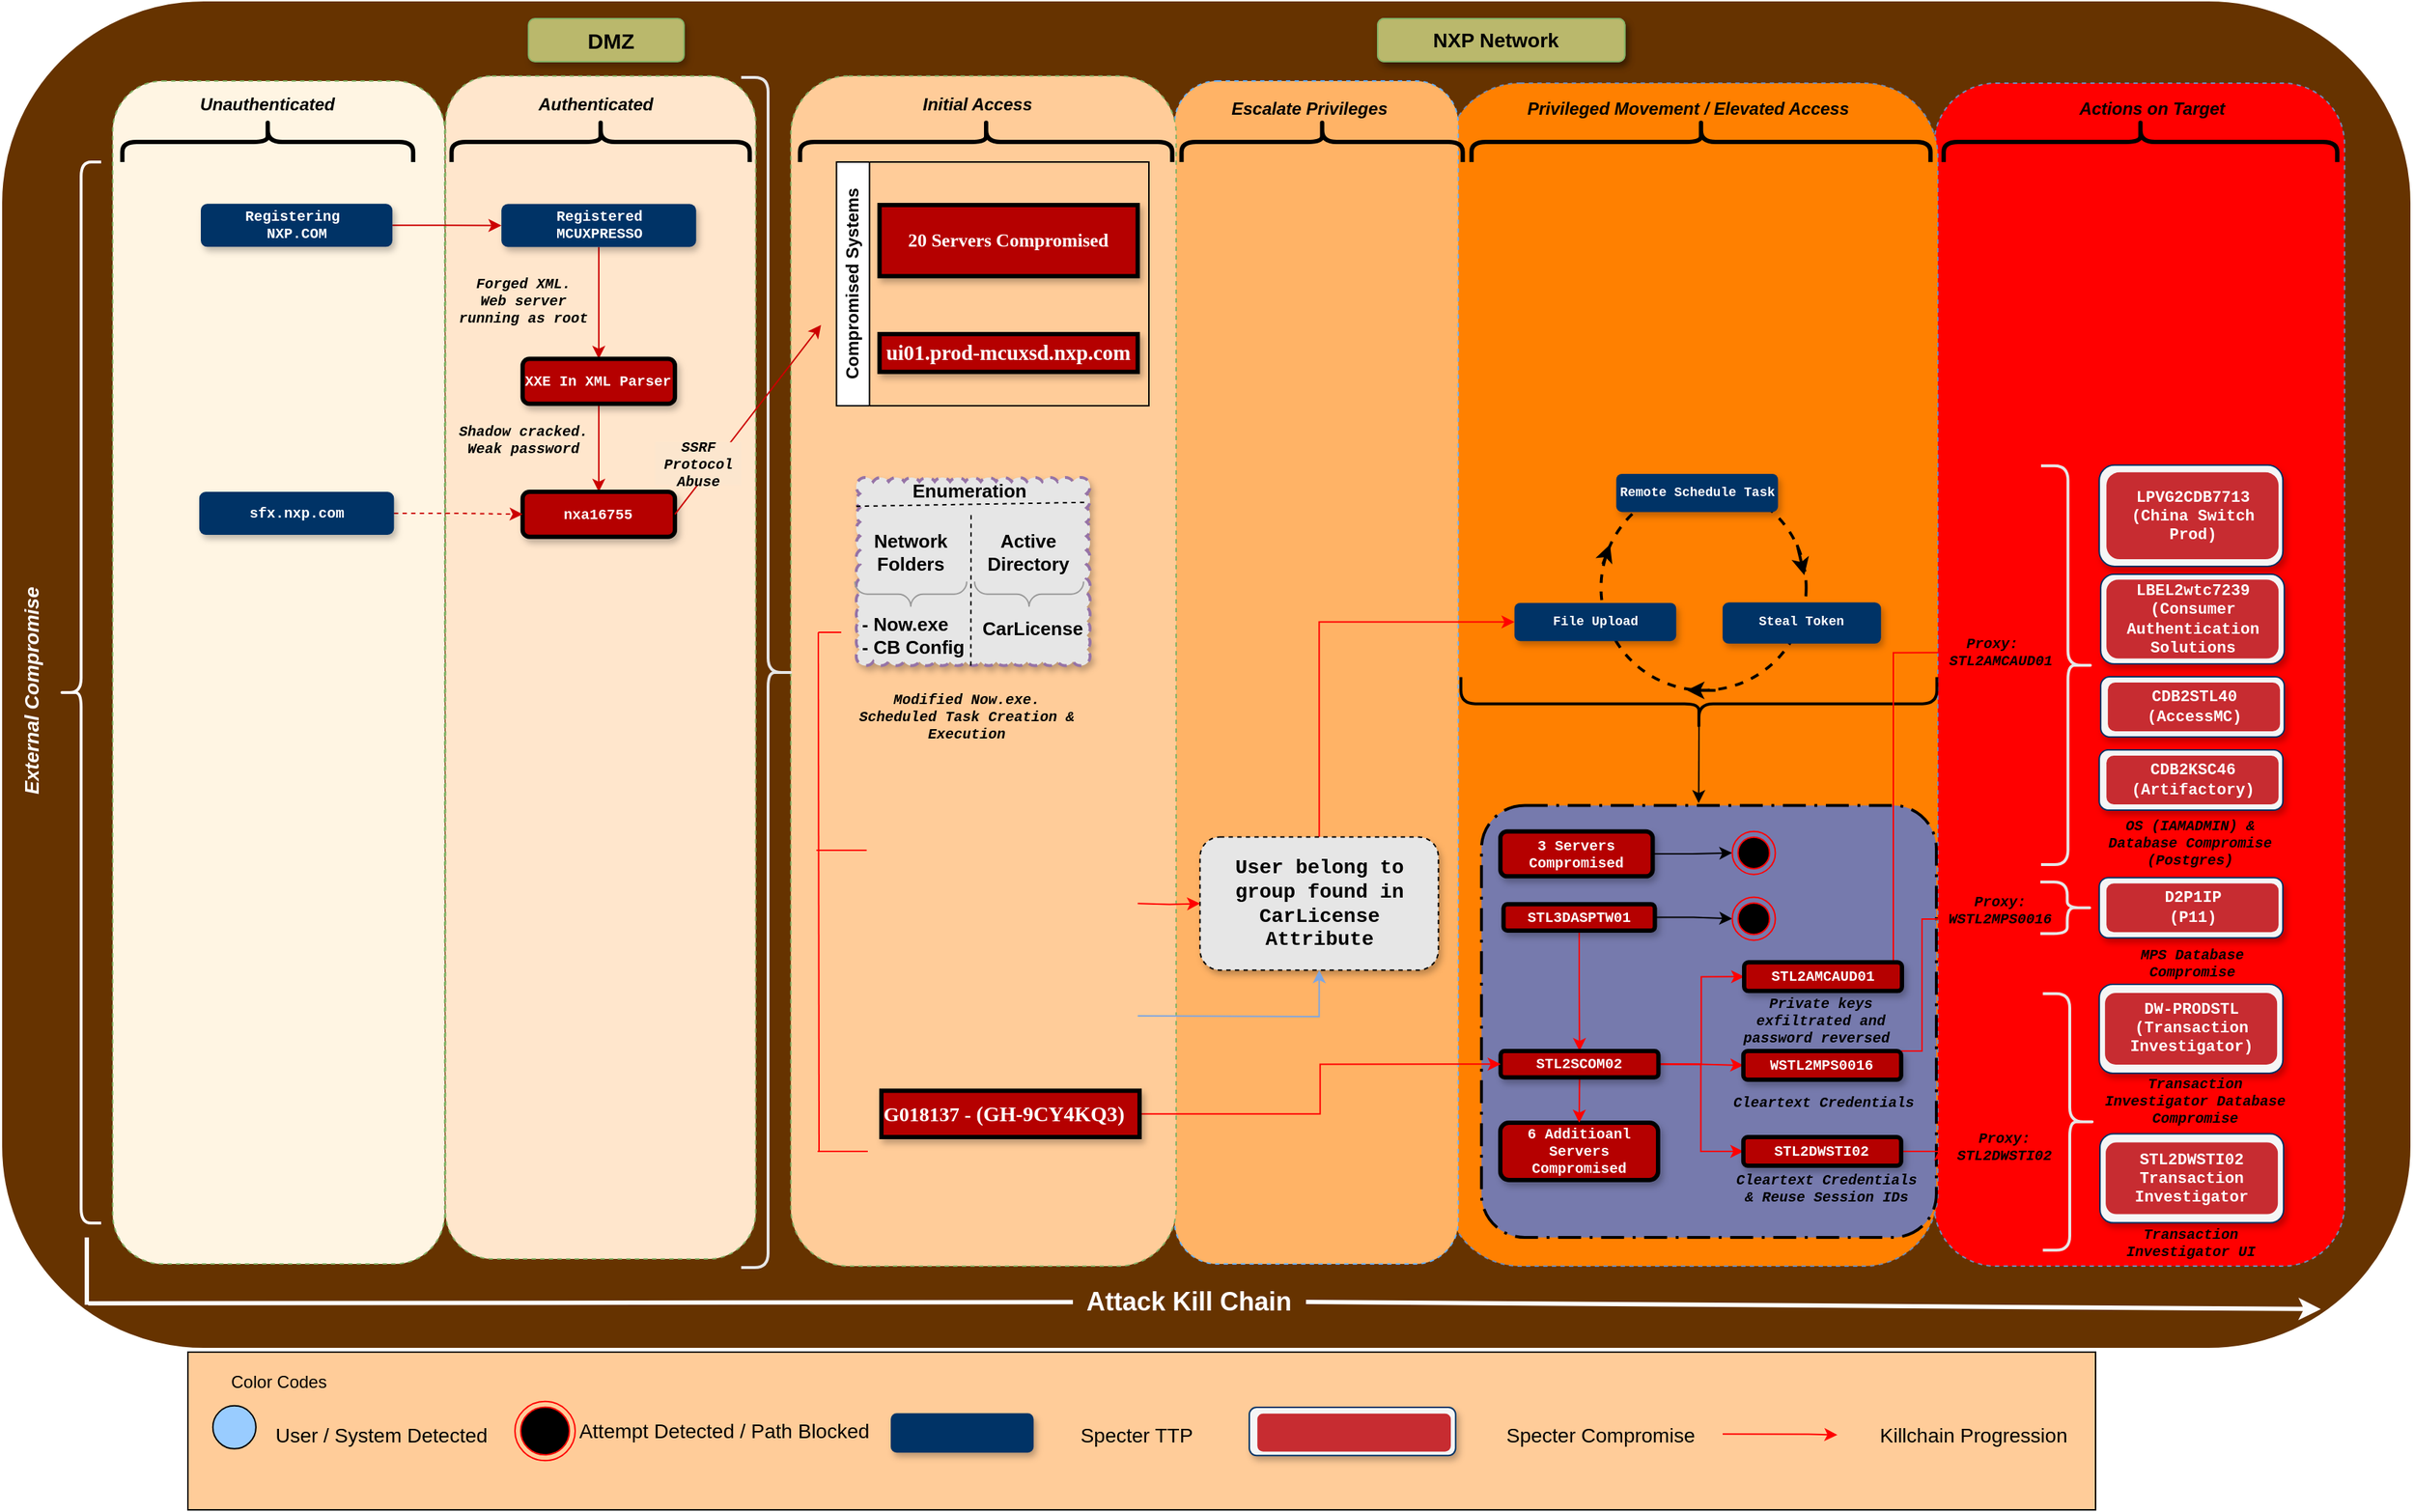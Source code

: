 <mxfile version="24.7.10">
  <diagram name="Page-1" id="VZsBFgoTwhxXK-MUg72K">
    <mxGraphModel dx="3578" dy="-6654" grid="1" gridSize="10" guides="1" tooltips="1" connect="1" arrows="1" fold="1" page="1" pageScale="1" pageWidth="850" pageHeight="1100" math="0" shadow="0">
      <root>
        <mxCell id="0" />
        <mxCell id="1" parent="0" />
        <mxCell id="uX-lzGmGO70ofNnJfn6G-1" style="edgeStyle=none;rounded=0;html=1;exitX=0.5;exitY=1;dashed=1;endArrow=none;endFill=0;jettySize=auto;orthogonalLoop=1;strokeWidth=2;fontSize=10;" edge="1" parent="1">
          <mxGeometry relative="1" as="geometry">
            <mxPoint x="-333.7" y="8363.16" as="sourcePoint" />
            <mxPoint x="-333.7" y="8363.16" as="targetPoint" />
          </mxGeometry>
        </mxCell>
        <mxCell id="uX-lzGmGO70ofNnJfn6G-2" value="" style="rounded=1;whiteSpace=wrap;html=1;strokeColor=#FFFFFA;fillColor=#663300;fontColor=#000033;" vertex="1" parent="1">
          <mxGeometry x="-1638.99" y="8327.5" width="1680" height="940" as="geometry" />
        </mxCell>
        <mxCell id="uX-lzGmGO70ofNnJfn6G-3" value="" style="rounded=1;whiteSpace=wrap;html=1;dashed=1;glass=0;fillColor=#FF0000;strokeColor=#6c8ebf;fillStyle=solid;movable=0;resizable=0;rotatable=0;deletable=0;editable=0;locked=1;connectable=0;" vertex="1" parent="1">
          <mxGeometry x="-291.58" y="8385" width="286.2" height="825" as="geometry" />
        </mxCell>
        <mxCell id="uX-lzGmGO70ofNnJfn6G-4" value="" style="rounded=1;whiteSpace=wrap;html=1;dashed=1;glass=0;fillColor=#FF8000;strokeColor=#6c8ebf;fillStyle=solid;movable=1;resizable=1;rotatable=1;deletable=1;editable=1;locked=0;connectable=1;" vertex="1" parent="1">
          <mxGeometry x="-631.58" y="8385" width="342.6" height="825" as="geometry" />
        </mxCell>
        <mxCell id="uX-lzGmGO70ofNnJfn6G-5" value="" style="rounded=1;whiteSpace=wrap;html=1;dashed=1;glass=0;fillColor=#FFB366;strokeColor=#66B2FF;fillStyle=solid;" vertex="1" parent="1">
          <mxGeometry x="-821.09" y="8383.51" width="197.75" height="825" as="geometry" />
        </mxCell>
        <mxCell id="uX-lzGmGO70ofNnJfn6G-6" value="" style="rounded=1;whiteSpace=wrap;html=1;dashed=1;glass=0;fillColor=#FFCC99;strokeColor=#82b366;fillStyle=solid;movable=0;resizable=0;rotatable=0;deletable=0;editable=0;locked=1;connectable=0;" vertex="1" parent="1">
          <mxGeometry x="-1088.64" y="8380" width="268.64" height="830" as="geometry" />
        </mxCell>
        <mxCell id="uX-lzGmGO70ofNnJfn6G-7" value="" style="shape=curlyBracket;whiteSpace=wrap;html=1;rounded=1;shadow=0;glass=0;comic=0;labelBackgroundColor=none;strokeColor=#000000;strokeWidth=3;fillColor=none;gradientColor=none;fontFamily=Helvetica;fontSize=10;fontColor=#000000;align=left;rotation=90;size=0.535;" vertex="1" parent="1">
          <mxGeometry x="-733.22" y="8326.97" width="30" height="196.05" as="geometry" />
        </mxCell>
        <mxCell id="uX-lzGmGO70ofNnJfn6G-8" value="&lt;font&gt;&lt;span style=&quot;font-size: 12px ; line-height: 14.4px&quot;&gt;&lt;b&gt;&lt;i&gt;Initial Access&lt;/i&gt;&lt;/b&gt;&lt;/span&gt;&lt;/font&gt;" style="text;html=1;strokeColor=none;fillColor=none;align=center;verticalAlign=middle;whiteSpace=wrap;shadow=1;glass=0;comic=0;labelBackgroundColor=none;fontFamily=Helvetica;fontSize=10;fontColor=#000000;" vertex="1" parent="1">
          <mxGeometry x="-1014.66" y="8391.51" width="113" height="16" as="geometry" />
        </mxCell>
        <mxCell id="uX-lzGmGO70ofNnJfn6G-9" value="&lt;span style=&quot;font-size: 12px ; line-height: 14.4px&quot;&gt;&lt;b&gt;&lt;i&gt;Escalate Privileges&lt;/i&gt;&lt;/b&gt;&lt;/span&gt;" style="text;html=1;strokeColor=none;fillColor=none;align=center;verticalAlign=middle;whiteSpace=wrap;shadow=1;glass=0;comic=0;labelBackgroundColor=none;fontFamily=Helvetica;fontSize=10;fontColor=#000000;" vertex="1" parent="1">
          <mxGeometry x="-796.52" y="8395.12" width="140" height="16" as="geometry" />
        </mxCell>
        <mxCell id="uX-lzGmGO70ofNnJfn6G-10" value="" style="shape=curlyBracket;whiteSpace=wrap;html=1;rounded=1;shadow=0;glass=0;comic=0;labelBackgroundColor=none;strokeColor=#000000;strokeWidth=3;fillColor=none;gradientColor=none;fontFamily=Helvetica;fontSize=10;fontColor=#000000;align=left;rotation=90;size=0.535;" vertex="1" parent="1">
          <mxGeometry x="-162.71" y="8287.81" width="30" height="274.38" as="geometry" />
        </mxCell>
        <mxCell id="uX-lzGmGO70ofNnJfn6G-11" value="&lt;font style=&quot;font-size: 12px&quot;&gt;&lt;i&gt;&lt;b&gt;Actions on Target&lt;/b&gt;&lt;/i&gt;&lt;/font&gt;" style="text;html=1;strokeColor=none;fillColor=none;align=center;verticalAlign=middle;whiteSpace=wrap;shadow=1;glass=0;comic=0;labelBackgroundColor=none;fontFamily=Helvetica;fontSize=10;fontColor=#000000;" vertex="1" parent="1">
          <mxGeometry x="-224.82" y="8395.12" width="171" height="16" as="geometry" />
        </mxCell>
        <mxCell id="uX-lzGmGO70ofNnJfn6G-12" value="&lt;span style=&quot;font-size: 12px ; line-height: 14.4px&quot;&gt;&lt;b&gt;&lt;i&gt;Privileged Movement / Elevated Access&lt;/i&gt;&lt;/b&gt;&lt;/span&gt;" style="text;html=1;strokeColor=none;fillColor=none;align=center;verticalAlign=middle;whiteSpace=wrap;shadow=1;glass=0;comic=0;labelBackgroundColor=none;fontFamily=Helvetica;fontSize=10;fontColor=#000000;" vertex="1" parent="1">
          <mxGeometry x="-658.29" y="8395.12" width="390" height="16" as="geometry" />
        </mxCell>
        <mxCell id="uX-lzGmGO70ofNnJfn6G-13" value="" style="shape=curlyBracket;whiteSpace=wrap;html=1;rounded=1;shadow=0;glass=0;comic=0;labelBackgroundColor=none;strokeWidth=3;fontFamily=Helvetica;fontSize=10;align=left;rotation=90;size=0.535;fillStyle=solid;fillColor=#FFFFFF;" vertex="1" parent="1">
          <mxGeometry x="-469.09" y="8265" width="30" height="320" as="geometry" />
        </mxCell>
        <mxCell id="uX-lzGmGO70ofNnJfn6G-14" value="" style="shape=curlyBracket;whiteSpace=wrap;html=1;rounded=1;shadow=0;glass=0;comic=0;labelBackgroundColor=none;strokeColor=#000000;strokeWidth=3;fillColor=#000000;gradientColor=default;fontFamily=Helvetica;fontSize=10;fontColor=#000000;align=left;rotation=90;size=0.535;" vertex="1" parent="1">
          <mxGeometry x="-967.48" y="8295.27" width="30" height="259.48" as="geometry" />
        </mxCell>
        <mxCell id="uX-lzGmGO70ofNnJfn6G-17" value="" style="rounded=1;whiteSpace=wrap;html=1;dashed=1;glass=0;fillColor=#FFF5E3;strokeColor=#82b366;fillStyle=solid;movable=0;resizable=0;rotatable=0;deletable=0;editable=0;locked=1;connectable=0;" vertex="1" parent="1">
          <mxGeometry x="-1561.43" y="8383.51" width="231.43" height="825" as="geometry" />
        </mxCell>
        <mxCell id="uX-lzGmGO70ofNnJfn6G-18" value="&lt;font&gt;&lt;span style=&quot;font-size: 12px ; line-height: 14.4px&quot;&gt;&lt;b&gt;&lt;i&gt;Unauthenticated&lt;/i&gt;&lt;/b&gt;&lt;/span&gt;&lt;/font&gt;" style="text;html=1;strokeColor=none;fillColor=none;align=center;verticalAlign=middle;whiteSpace=wrap;shadow=1;glass=0;comic=0;labelBackgroundColor=none;fontFamily=Helvetica;fontSize=10;fontColor=#000000;" vertex="1" parent="1">
          <mxGeometry x="-1509.83" y="8391.51" width="113" height="16" as="geometry" />
        </mxCell>
        <mxCell id="uX-lzGmGO70ofNnJfn6G-19" value="" style="shape=curlyBracket;whiteSpace=wrap;html=1;rounded=1;shadow=0;glass=0;comic=0;labelBackgroundColor=none;strokeColor=#000000;strokeWidth=3;fillColor=#000000;gradientColor=default;fontFamily=Helvetica;fontSize=10;fontColor=#000000;align=left;rotation=90;size=0.535;" vertex="1" parent="1">
          <mxGeometry x="-1468.33" y="8323.63" width="30" height="202.75" as="geometry" />
        </mxCell>
        <mxCell id="uX-lzGmGO70ofNnJfn6G-20" value="&lt;span style=&quot;color: rgba(0, 0, 0, 0); font-family: monospace; font-size: 0px; text-align: start; text-wrap: nowrap;&quot;&gt;%3CmxGraphModel%3E%3Croot%3E%3CmxCell%20id%3D%220%22%2F%3E%3CmxCell%20id%3D%221%22%20parent%3D%220%22%2F%3E%3CmxCell%20id%3D%222%22%20value%3D%22%26lt%3Bfont%20color%3D%26quot%3B%23fcfcfc%26quot%3B%26gt%3B3%20Servers%20Compromised%26lt%3B%2Ffont%26gt%3B%22%20style%3D%22rounded%3D1%3BwhiteSpace%3Dwrap%3Bhtml%3D1%3Bglass%3D0%3Bshadow%3D1%3BstrokeWidth%3D3%3BperimeterSpacing%3D0%3BfontFamily%3DCourier%20New%3BfontSize%3D10%3BfontStyle%3D1%3BfillColor%3D%23B50000%3Bmovable%3D1%3Bresizable%3D1%3Brotatable%3D1%3Bdeletable%3D1%3Beditable%3D1%3Blocked%3D0%3Bconnectable%3D1%3B%22%20vertex%3D%221%22%20parent%3D%221%22%3E%3CmxGeometry%20x%3D%22-593.95%22%20y%3D%228906.84%22%20width%3D%22106.19%22%20height%3D%2231.32%22%20as%3D%22geometry%22%2F%3E%3C%2FmxCell%3E%3C%2Froot%3E%3C%2FmxGraphModel%3E&lt;/span&gt;" style="rounded=1;whiteSpace=wrap;html=1;dashed=1;glass=0;fillColor=#FFE6CC;strokeColor=#82b366;fillStyle=solid;movable=0;resizable=0;rotatable=0;deletable=0;editable=0;locked=1;connectable=0;" vertex="1" parent="1">
          <mxGeometry x="-1329.35" y="8380" width="216.2" height="825" as="geometry" />
        </mxCell>
        <mxCell id="uX-lzGmGO70ofNnJfn6G-21" value="" style="shape=curlyBracket;whiteSpace=wrap;html=1;rounded=1;shadow=0;glass=0;comic=0;labelBackgroundColor=none;strokeColor=#000000;strokeWidth=3;fillColor=#000000;gradientColor=default;fontFamily=Helvetica;fontSize=10;fontColor=#000000;align=left;rotation=90;size=0.535;" vertex="1" parent="1">
          <mxGeometry x="-1236.25" y="8321.07" width="30" height="207.88" as="geometry" />
        </mxCell>
        <mxCell id="uX-lzGmGO70ofNnJfn6G-22" value="&lt;font&gt;&lt;span style=&quot;font-size: 12px ; line-height: 14.4px&quot;&gt;&lt;b&gt;&lt;i&gt;Authenticated&lt;/i&gt;&lt;/b&gt;&lt;/span&gt;&lt;/font&gt;" style="text;html=1;strokeColor=none;fillColor=none;align=center;verticalAlign=middle;whiteSpace=wrap;shadow=1;glass=0;comic=0;labelBackgroundColor=none;fontFamily=Helvetica;fontSize=10;fontColor=#000000;" vertex="1" parent="1">
          <mxGeometry x="-1281.26" y="8391.51" width="113" height="16" as="geometry" />
        </mxCell>
        <mxCell id="uX-lzGmGO70ofNnJfn6G-23" value="" style="group;fillColor=#BAB86C;strokeColor=#BAB86C;rounded=1;shadow=1;glass=0;" vertex="1" connectable="0" parent="1">
          <mxGeometry x="-679.48" y="8340" width="172.27" height="30" as="geometry" />
        </mxCell>
        <mxCell id="uX-lzGmGO70ofNnJfn6G-24" value="" style="rounded=1;whiteSpace=wrap;html=1;fillColor=#BAB86C;strokeColor=#82b366;shadow=1;" vertex="1" parent="uX-lzGmGO70ofNnJfn6G-23">
          <mxGeometry width="172.27" height="30" as="geometry" />
        </mxCell>
        <mxCell id="uX-lzGmGO70ofNnJfn6G-25" value="&lt;font style=&quot;font-size: 14px;&quot;&gt;NXP Network&lt;/font&gt;" style="text;html=1;strokeColor=none;fillColor=none;align=center;verticalAlign=middle;whiteSpace=wrap;rounded=0;fontStyle=1;shadow=0;glass=0;" vertex="1" parent="uX-lzGmGO70ofNnJfn6G-23">
          <mxGeometry x="8.25" width="147.85" height="30" as="geometry" />
        </mxCell>
        <mxCell id="uX-lzGmGO70ofNnJfn6G-26" value="" style="group;shadow=1;" vertex="1" connectable="0" parent="1">
          <mxGeometry x="-1310.25" y="8340" width="108.49" height="30" as="geometry" />
        </mxCell>
        <mxCell id="uX-lzGmGO70ofNnJfn6G-27" value="" style="group" vertex="1" connectable="0" parent="uX-lzGmGO70ofNnJfn6G-26">
          <mxGeometry x="38.68" width="108.49" height="30" as="geometry" />
        </mxCell>
        <mxCell id="uX-lzGmGO70ofNnJfn6G-28" value="" style="rounded=1;whiteSpace=wrap;html=1;fillColor=#BAB86C;strokeColor=#82b366;shadow=1;" vertex="1" parent="uX-lzGmGO70ofNnJfn6G-27">
          <mxGeometry width="108.49" height="30" as="geometry" />
        </mxCell>
        <mxCell id="uX-lzGmGO70ofNnJfn6G-29" value="&lt;font style=&quot;font-size: 15px;&quot;&gt;DMZ&lt;/font&gt;" style="text;html=1;strokeColor=none;fillColor=none;align=center;verticalAlign=middle;whiteSpace=wrap;rounded=0;fontStyle=1;fontSize=15;" vertex="1" parent="uX-lzGmGO70ofNnJfn6G-27">
          <mxGeometry x="27.63" width="60" height="30" as="geometry" />
        </mxCell>
        <mxCell id="uX-lzGmGO70ofNnJfn6G-32" value="" style="shape=curlyBracket;whiteSpace=wrap;html=1;rounded=1;shadow=0;glass=0;comic=0;labelBackgroundColor=none;strokeColor=#FCFCFC;strokeWidth=2;fillColor=#f5f5f5;gradientColor=#000000;fontFamily=Helvetica;fontSize=10;fontColor=#FCFCFC;align=left;rotation=0;size=0.535;" vertex="1" parent="1">
          <mxGeometry x="-1599.48" y="8440" width="30" height="740" as="geometry" />
        </mxCell>
        <mxCell id="uX-lzGmGO70ofNnJfn6G-33" value="&lt;span style=&quot;font-size: 14px; line-height: 14.4px;&quot;&gt;&lt;span style=&quot;font-size: 14px;&quot;&gt;&lt;i style=&quot;font-size: 14px;&quot;&gt;External Compromise&lt;br style=&quot;font-size: 14px;&quot;&gt;&lt;/i&gt;&lt;/span&gt;&lt;/span&gt;" style="text;html=1;strokeColor=none;fillColor=none;align=center;verticalAlign=middle;whiteSpace=wrap;shadow=1;glass=0;comic=0;labelBackgroundColor=none;fontFamily=Helvetica;fontSize=14;fontColor=#FCFCFC;rotation=-90;fontStyle=1" vertex="1" parent="1">
          <mxGeometry x="-1700" y="8800.37" width="164.48" height="16" as="geometry" />
        </mxCell>
        <mxCell id="uX-lzGmGO70ofNnJfn6G-34" value="" style="endArrow=none;html=1;rounded=0;strokeColor=#FCFCFC;strokeWidth=3;" edge="1" parent="1" target="uX-lzGmGO70ofNnJfn6G-36">
          <mxGeometry width="50" height="50" relative="1" as="geometry">
            <mxPoint x="-1578.48" y="9236" as="sourcePoint" />
            <mxPoint x="-881.97" y="9240" as="targetPoint" />
          </mxGeometry>
        </mxCell>
        <mxCell id="uX-lzGmGO70ofNnJfn6G-35" value="" style="endArrow=classic;html=1;rounded=0;strokeColor=#FCFCFC;strokeWidth=3;exitX=1;exitY=0.5;exitDx=0;exitDy=0;endFill=1;" edge="1" parent="1" source="uX-lzGmGO70ofNnJfn6G-36">
          <mxGeometry width="50" height="50" relative="1" as="geometry">
            <mxPoint x="-766.97" y="9240" as="sourcePoint" />
            <mxPoint x="-21.97" y="9240" as="targetPoint" />
          </mxGeometry>
        </mxCell>
        <mxCell id="uX-lzGmGO70ofNnJfn6G-36" value="Attack Kill Chain" style="text;html=1;strokeColor=none;fillColor=none;align=center;verticalAlign=middle;whiteSpace=wrap;rounded=0;fontColor=#FFFFFF;fontSize=18;strokeWidth=2;fontStyle=1" vertex="1" parent="1">
          <mxGeometry x="-891.97" y="9220" width="162.49" height="30" as="geometry" />
        </mxCell>
        <mxCell id="uX-lzGmGO70ofNnJfn6G-37" value="" style="endArrow=none;html=1;rounded=0;strokeColor=#FCFCFC;strokeWidth=3;" edge="1" parent="1">
          <mxGeometry width="50" height="50" relative="1" as="geometry">
            <mxPoint x="-1579.48" y="9190" as="sourcePoint" />
            <mxPoint x="-1579.48" y="9237" as="targetPoint" />
          </mxGeometry>
        </mxCell>
        <mxCell id="uX-lzGmGO70ofNnJfn6G-39" value="" style="shape=curlyBracket;whiteSpace=wrap;html=1;rounded=1;flipH=1;labelPosition=right;verticalLabelPosition=middle;align=left;verticalAlign=middle;strokeWidth=2;gradientColor=none;fillColor=#FF0000;strokeColor=#E6E6E6;" vertex="1" parent="1">
          <mxGeometry x="-1123.25" y="8381.01" width="37.51" height="830" as="geometry" />
        </mxCell>
        <mxCell id="uX-lzGmGO70ofNnJfn6G-56" value="" style="group" vertex="1" connectable="0" parent="1">
          <mxGeometry x="-1044.01" y="8660" width="164.02" height="139.99" as="geometry" />
        </mxCell>
        <mxCell id="uX-lzGmGO70ofNnJfn6G-57" value="" style="whiteSpace=wrap;html=1;shape=mxgraph.basic.cloud_rect;shadow=1;dashed=1;strokeWidth=2;fontSize=11;align=left;labelBackgroundColor=#ffffff;fillStyle=auto;fillColor=#E6E6E6;strokeColor=#9673a6;" vertex="1" parent="uX-lzGmGO70ofNnJfn6G-56">
          <mxGeometry x="0.94" y="0.009" width="163.08" height="131.236" as="geometry" />
        </mxCell>
        <mxCell id="uX-lzGmGO70ofNnJfn6G-58" value="Enumeration" style="text;html=1;strokeColor=none;fillColor=none;align=center;verticalAlign=middle;whiteSpace=wrap;rounded=0;shadow=1;dashed=1;fontSize=13;fontColor=#000000;fontStyle=1" vertex="1" parent="uX-lzGmGO70ofNnJfn6G-56">
          <mxGeometry x="60.5" width="40" height="17.499" as="geometry" />
        </mxCell>
        <mxCell id="uX-lzGmGO70ofNnJfn6G-59" value="" style="endArrow=none;dashed=1;html=1;fontSize=11;fontColor=#949494;entryX=0.992;entryY=0.132;entryDx=0;entryDy=0;entryPerimeter=0;exitX=0.016;exitY=0.156;exitDx=0;exitDy=0;exitPerimeter=0;" edge="1" parent="uX-lzGmGO70ofNnJfn6G-56" target="uX-lzGmGO70ofNnJfn6G-57">
          <mxGeometry width="50" height="50" relative="1" as="geometry">
            <mxPoint x="0.94" y="20.083" as="sourcePoint" />
            <mxPoint x="139.68" y="19.471" as="targetPoint" />
          </mxGeometry>
        </mxCell>
        <mxCell id="uX-lzGmGO70ofNnJfn6G-60" value="Network Folders" style="text;html=1;strokeColor=none;fillColor=none;align=center;verticalAlign=middle;whiteSpace=wrap;rounded=0;glass=0;shadow=0;labelBackgroundColor=none;labelBorderColor=none;fontSize=13;fontStyle=1" vertex="1" parent="uX-lzGmGO70ofNnJfn6G-56">
          <mxGeometry x="8.99" y="39.369" width="60" height="26.249" as="geometry" />
        </mxCell>
        <mxCell id="uX-lzGmGO70ofNnJfn6G-61" value="Active Directory" style="text;html=1;strokeColor=none;fillColor=none;align=center;verticalAlign=middle;whiteSpace=wrap;rounded=0;fontSize=13;fontStyle=1" vertex="1" parent="uX-lzGmGO70ofNnJfn6G-56">
          <mxGeometry x="91.48" y="39.369" width="60" height="26.249" as="geometry" />
        </mxCell>
        <mxCell id="uX-lzGmGO70ofNnJfn6G-62" value="" style="endArrow=none;dashed=1;html=1;fontSize=11;fontColor=#949494;entryX=0.49;entryY=1;entryDx=0;entryDy=0;entryPerimeter=0;" edge="1" parent="uX-lzGmGO70ofNnJfn6G-56" target="uX-lzGmGO70ofNnJfn6G-57">
          <mxGeometry width="50" height="50" relative="1" as="geometry">
            <mxPoint x="81.02" y="26.245" as="sourcePoint" />
            <mxPoint x="77.02" y="131.24" as="targetPoint" />
          </mxGeometry>
        </mxCell>
        <mxCell id="uX-lzGmGO70ofNnJfn6G-63" value="" style="verticalLabelPosition=bottom;shadow=0;dashed=0;align=center;html=1;verticalAlign=top;strokeWidth=1;shape=mxgraph.mockup.markup.curlyBrace;whiteSpace=wrap;strokeColor=#999999;rotation=-180;" vertex="1" parent="uX-lzGmGO70ofNnJfn6G-56">
          <mxGeometry y="72.618" width="77.97" height="17.499" as="geometry" />
        </mxCell>
        <mxCell id="uX-lzGmGO70ofNnJfn6G-64" value="" style="verticalLabelPosition=bottom;shadow=0;dashed=0;align=center;html=1;verticalAlign=top;strokeWidth=1;shape=mxgraph.mockup.markup.curlyBrace;whiteSpace=wrap;strokeColor=#999999;rotation=-180;" vertex="1" parent="uX-lzGmGO70ofNnJfn6G-56">
          <mxGeometry x="83.49" y="72.618" width="75.98" height="17.499" as="geometry" />
        </mxCell>
        <mxCell id="uX-lzGmGO70ofNnJfn6G-65" value="- Now.exe&lt;br&gt;- CB Config" style="text;html=1;strokeColor=none;fillColor=none;align=left;verticalAlign=middle;whiteSpace=wrap;rounded=0;glass=0;shadow=0;labelBackgroundColor=none;labelBorderColor=none;fontSize=13;fontStyle=1" vertex="1" parent="uX-lzGmGO70ofNnJfn6G-56">
          <mxGeometry x="3.33" y="97.117" width="78.36" height="26.249" as="geometry" />
        </mxCell>
        <mxCell id="uX-lzGmGO70ofNnJfn6G-66" value="CarLicense" style="text;html=1;strokeColor=none;fillColor=none;align=center;verticalAlign=middle;whiteSpace=wrap;rounded=0;glass=0;shadow=0;labelBackgroundColor=none;labelBorderColor=none;fontSize=13;fontStyle=1" vertex="1" parent="uX-lzGmGO70ofNnJfn6G-56">
          <mxGeometry x="93.36" y="87.492" width="62.15" height="35.874" as="geometry" />
        </mxCell>
        <mxCell id="uX-lzGmGO70ofNnJfn6G-67" style="edgeStyle=orthogonalEdgeStyle;rounded=0;orthogonalLoop=1;jettySize=auto;html=1;exitX=0.5;exitY=0;exitDx=0;exitDy=0;entryX=0;entryY=0.5;entryDx=0;entryDy=0;strokeColor=#FF0000;" edge="1" parent="1" source="uX-lzGmGO70ofNnJfn6G-68" target="uX-lzGmGO70ofNnJfn6G-75">
          <mxGeometry relative="1" as="geometry" />
        </mxCell>
        <mxCell id="uX-lzGmGO70ofNnJfn6G-68" value="&lt;font style=&quot;font-size: 14px;&quot;&gt;User belong to group found in CarLicense Attribute&lt;br&gt;&lt;/font&gt;" style="rounded=1;whiteSpace=wrap;html=1;fillColor=#E6E6E6;strokeColor=#000000;glass=0;shadow=1;strokeWidth=1;perimeterSpacing=0;gradientColor=none;fontFamily=Courier New;fontSize=10;fontStyle=1;fontColor=#000000;dashed=1;" vertex="1" parent="1">
          <mxGeometry x="-803.35" y="8910.72" width="166.19" height="92.89" as="geometry" />
        </mxCell>
        <mxCell id="uX-lzGmGO70ofNnJfn6G-69" value="&lt;b style=&quot;font-size: 10px;&quot;&gt;Modified Now.exe. Scheduled Task Creation &amp;amp; Execution&lt;/b&gt;" style="text;html=1;align=center;verticalAlign=middle;whiteSpace=wrap;shadow=1;glass=0;comic=0;labelBackgroundColor=none;fontFamily=Courier New;fontSize=10;rotation=0;fontStyle=2;fontColor=#000000;" vertex="1" parent="1">
          <mxGeometry x="-1045.49" y="8808.43" width="158" height="36.37" as="geometry" />
        </mxCell>
        <mxCell id="uX-lzGmGO70ofNnJfn6G-71" value="" style="endArrow=none;html=1;rounded=0;strokeColor=#FF0000;" edge="1" parent="1">
          <mxGeometry width="50" height="50" relative="1" as="geometry">
            <mxPoint x="-1069.48" y="8768" as="sourcePoint" />
            <mxPoint x="-1053.48" y="8768" as="targetPoint" />
          </mxGeometry>
        </mxCell>
        <mxCell id="uX-lzGmGO70ofNnJfn6G-72" value="" style="endArrow=none;html=1;rounded=0;strokeColor=#FF0000;" edge="1" parent="1">
          <mxGeometry width="50" height="50" relative="1" as="geometry">
            <mxPoint x="-1069" y="9130" as="sourcePoint" />
            <mxPoint x="-1069.48" y="8768" as="targetPoint" />
          </mxGeometry>
        </mxCell>
        <mxCell id="uX-lzGmGO70ofNnJfn6G-73" value="" style="ellipse;whiteSpace=wrap;html=1;aspect=fixed;rounded=1;shadow=0;glass=0;comic=1;labelBackgroundColor=none;strokeColor=#000000;strokeWidth=2;fillColor=none;gradientColor=none;fontFamily=Helvetica;fontSize=36;fontColor=#000000;align=right;dashed=1;" vertex="1" parent="1">
          <mxGeometry x="-523.81" y="8665.37" width="143.06" height="143.06" as="geometry" />
        </mxCell>
        <mxCell id="uX-lzGmGO70ofNnJfn6G-74" value="&lt;b style=&quot;font-size: 9px;&quot;&gt;Steal Token&lt;br style=&quot;font-size: 9px;&quot;&gt;&lt;/b&gt;" style="rounded=1;whiteSpace=wrap;html=1;fillColor=#003366;strokeColor=none;glass=0;shadow=1;strokeWidth=3;perimeterSpacing=0;gradientColor=none;fontFamily=Courier New;fontSize=9;fontStyle=0;fontColor=#FFFFFF;" vertex="1" parent="1">
          <mxGeometry x="-439.04" y="8747.07" width="110.44" height="28.86" as="geometry" />
        </mxCell>
        <mxCell id="uX-lzGmGO70ofNnJfn6G-75" value="&lt;b style=&quot;font-size: 9px;&quot;&gt;File Upload&lt;/b&gt;&lt;b style=&quot;font-size: 9px;&quot;&gt;&lt;br style=&quot;font-size: 9px;&quot;&gt;&lt;/b&gt;" style="rounded=1;whiteSpace=wrap;html=1;fillColor=#003366;strokeColor=none;glass=0;shadow=1;strokeWidth=3;perimeterSpacing=0;gradientColor=none;fontFamily=Courier New;fontSize=9;fontStyle=0;fontColor=#FFFFFF;" vertex="1" parent="1">
          <mxGeometry x="-584.14" y="8747.5" width="112.76" height="26.59" as="geometry" />
        </mxCell>
        <mxCell id="uX-lzGmGO70ofNnJfn6G-76" value="" style="endArrow=classic;html=1;strokeWidth=2;rounded=0;endFill=1;startArrow=none;startFill=0;entryX=0.371;entryY=0.993;entryDx=0;entryDy=0;entryPerimeter=0;" edge="1" parent="1">
          <mxGeometry width="50" height="50" relative="1" as="geometry">
            <mxPoint x="-443.99" y="8808.5" as="sourcePoint" />
            <mxPoint x="-463.975" y="8808.429" as="targetPoint" />
          </mxGeometry>
        </mxCell>
        <mxCell id="uX-lzGmGO70ofNnJfn6G-77" value="" style="rounded=1;arcSize=10;dashed=1;gradientColor=none;dashPattern=8 3 1 3;strokeWidth=2;sketch=0;glass=0;shadow=0;fillColor=#767AAD;" vertex="1" parent="1">
          <mxGeometry x="-607.15" y="8888.73" width="317.15" height="301.27" as="geometry" />
        </mxCell>
        <mxCell id="uX-lzGmGO70ofNnJfn6G-78" value="&lt;font color=&quot;#fcfcfc&quot;&gt;3 Servers Compromised&lt;/font&gt;" style="rounded=1;whiteSpace=wrap;html=1;glass=0;shadow=1;strokeWidth=3;perimeterSpacing=0;fontFamily=Courier New;fontSize=10;fontStyle=1;fillColor=#B50000;movable=1;resizable=1;rotatable=1;deletable=1;editable=1;locked=0;connectable=1;" vertex="1" parent="1">
          <mxGeometry x="-593.95" y="8906.84" width="106.19" height="31.32" as="geometry" />
        </mxCell>
        <mxCell id="uX-lzGmGO70ofNnJfn6G-79" value="" style="endArrow=classic;html=1;strokeWidth=2;rounded=0;endFill=1;startArrow=none;startFill=0;exitX=0.956;exitY=0.291;exitPerimeter=0;exitDx=0;exitDy=0;entryX=0.991;entryY=0.439;entryDx=0;entryDy=0;entryPerimeter=0;" edge="1" parent="1" source="uX-lzGmGO70ofNnJfn6G-73" target="uX-lzGmGO70ofNnJfn6G-73">
          <mxGeometry width="50" height="50" relative="1" as="geometry">
            <mxPoint x="-385.261" y="8707.505" as="sourcePoint" />
            <mxPoint x="-384.26" y="8727.39" as="targetPoint" />
          </mxGeometry>
        </mxCell>
        <mxCell id="uX-lzGmGO70ofNnJfn6G-80" value="" style="endArrow=classic;html=1;strokeWidth=2;rounded=0;endFill=1;startArrow=none;startFill=0;entryX=0.044;entryY=0.289;entryDx=0;entryDy=0;entryPerimeter=0;exitX=0.009;exitY=0.385;exitDx=0;exitDy=0;exitPerimeter=0;" edge="1" parent="1" source="uX-lzGmGO70ofNnJfn6G-73" target="uX-lzGmGO70ofNnJfn6G-73">
          <mxGeometry width="50" height="50" relative="1" as="geometry">
            <mxPoint x="-523.407" y="8720.368" as="sourcePoint" />
            <mxPoint x="-516.085" y="8707.502" as="targetPoint" />
          </mxGeometry>
        </mxCell>
        <mxCell id="uX-lzGmGO70ofNnJfn6G-81" value="&lt;b style=&quot;border-color: var(--border-color);&quot;&gt;Remote Schedule Task&lt;/b&gt;&lt;b style=&quot;font-size: 9px;&quot;&gt;&lt;br style=&quot;font-size: 9px;&quot;&gt;&lt;/b&gt;" style="rounded=1;whiteSpace=wrap;html=1;fillColor=#003366;strokeColor=none;glass=0;shadow=1;strokeWidth=3;perimeterSpacing=0;gradientColor=none;fontFamily=Courier New;fontSize=9;fontStyle=0;fontColor=#FFFFFF;" vertex="1" parent="1">
          <mxGeometry x="-513.17" y="8657.5" width="112.76" height="26.59" as="geometry" />
        </mxCell>
        <mxCell id="uX-lzGmGO70ofNnJfn6G-82" value="" style="shape=curlyBracket;whiteSpace=wrap;html=1;rounded=1;flipH=1;labelPosition=right;verticalLabelPosition=middle;align=left;verticalAlign=middle;strokeWidth=2;gradientColor=none;fillColor=#FF0000;strokeColor=#000000;rotation=90;" vertex="1" parent="1">
          <mxGeometry x="-474.09" y="8651.92" width="37.05" height="331.8" as="geometry" />
        </mxCell>
        <mxCell id="uX-lzGmGO70ofNnJfn6G-83" value="" style="endArrow=classic;html=1;rounded=0;entryX=0.1;entryY=0.5;entryDx=0;entryDy=0;entryPerimeter=0;strokeColor=#000000;" edge="1" parent="1">
          <mxGeometry width="50" height="50" relative="1" as="geometry">
            <mxPoint x="-455.43" y="8824.12" as="sourcePoint" />
            <mxPoint x="-455.705" y="8887.109" as="targetPoint" />
          </mxGeometry>
        </mxCell>
        <mxCell id="uX-lzGmGO70ofNnJfn6G-84" value="&lt;font color=&quot;#fcfcfc&quot;&gt;6 Additioanl Servers Compromised&lt;/font&gt;" style="rounded=1;whiteSpace=wrap;html=1;glass=0;shadow=1;strokeWidth=3;perimeterSpacing=0;fontFamily=Courier New;fontSize=10;fontStyle=1;fillColor=#B50000;movable=1;resizable=1;rotatable=1;deletable=1;editable=1;locked=0;connectable=1;" vertex="1" parent="1">
          <mxGeometry x="-594.01" y="9110" width="110" height="40" as="geometry" />
        </mxCell>
        <mxCell id="uX-lzGmGO70ofNnJfn6G-85" style="edgeStyle=orthogonalEdgeStyle;rounded=0;orthogonalLoop=1;jettySize=auto;html=1;exitX=1;exitY=0.5;exitDx=0;exitDy=0;entryX=0;entryY=0.5;entryDx=0;entryDy=0;movable=1;resizable=1;rotatable=1;deletable=1;editable=1;locked=0;connectable=1;" edge="1" parent="1" source="uX-lzGmGO70ofNnJfn6G-87" target="uX-lzGmGO70ofNnJfn6G-97">
          <mxGeometry relative="1" as="geometry" />
        </mxCell>
        <mxCell id="uX-lzGmGO70ofNnJfn6G-86" style="edgeStyle=orthogonalEdgeStyle;rounded=0;orthogonalLoop=1;jettySize=auto;html=1;exitX=0.5;exitY=1;exitDx=0;exitDy=0;entryX=0.5;entryY=0;entryDx=0;entryDy=0;strokeColor=#FF0000;" edge="1" parent="1" source="uX-lzGmGO70ofNnJfn6G-87" target="uX-lzGmGO70ofNnJfn6G-92">
          <mxGeometry relative="1" as="geometry" />
        </mxCell>
        <mxCell id="uX-lzGmGO70ofNnJfn6G-87" value="&lt;font color=&quot;#fcfcfc&quot;&gt;STL3DASPTW01&lt;/font&gt;" style="rounded=1;whiteSpace=wrap;html=1;glass=0;shadow=1;strokeWidth=3;perimeterSpacing=0;fontFamily=Courier New;fontSize=10;fontStyle=1;fillColor=#B50000;movable=1;resizable=1;rotatable=1;deletable=1;editable=1;locked=0;connectable=1;" vertex="1" parent="1">
          <mxGeometry x="-591.76" y="8957.63" width="105.51" height="18.35" as="geometry" />
        </mxCell>
        <mxCell id="uX-lzGmGO70ofNnJfn6G-88" style="edgeStyle=orthogonalEdgeStyle;rounded=0;orthogonalLoop=1;jettySize=auto;html=1;exitX=1;exitY=0.5;exitDx=0;exitDy=0;entryX=0;entryY=0.5;entryDx=0;entryDy=0;strokeColor=#FF0000;" edge="1" parent="1" source="uX-lzGmGO70ofNnJfn6G-92" target="uX-lzGmGO70ofNnJfn6G-94">
          <mxGeometry relative="1" as="geometry" />
        </mxCell>
        <mxCell id="uX-lzGmGO70ofNnJfn6G-89" style="edgeStyle=orthogonalEdgeStyle;rounded=0;orthogonalLoop=1;jettySize=auto;html=1;exitX=1;exitY=0.5;exitDx=0;exitDy=0;entryX=0;entryY=0.5;entryDx=0;entryDy=0;strokeColor=#FF0000;" edge="1" parent="1" source="uX-lzGmGO70ofNnJfn6G-92" target="uX-lzGmGO70ofNnJfn6G-135">
          <mxGeometry relative="1" as="geometry" />
        </mxCell>
        <mxCell id="uX-lzGmGO70ofNnJfn6G-90" style="edgeStyle=orthogonalEdgeStyle;rounded=0;orthogonalLoop=1;jettySize=auto;html=1;exitX=0.5;exitY=1;exitDx=0;exitDy=0;entryX=0.5;entryY=0;entryDx=0;entryDy=0;strokeColor=#FF0000;" edge="1" parent="1" source="uX-lzGmGO70ofNnJfn6G-92" target="uX-lzGmGO70ofNnJfn6G-84">
          <mxGeometry relative="1" as="geometry" />
        </mxCell>
        <mxCell id="uX-lzGmGO70ofNnJfn6G-91" style="edgeStyle=orthogonalEdgeStyle;rounded=0;orthogonalLoop=1;jettySize=auto;html=1;exitX=1;exitY=0.5;exitDx=0;exitDy=0;entryX=0;entryY=0.5;entryDx=0;entryDy=0;strokeColor=#FF0000;" edge="1" parent="1" source="uX-lzGmGO70ofNnJfn6G-92" target="uX-lzGmGO70ofNnJfn6G-144">
          <mxGeometry relative="1" as="geometry" />
        </mxCell>
        <mxCell id="uX-lzGmGO70ofNnJfn6G-92" value="&lt;font color=&quot;#fcfcfc&quot;&gt;STL2SCOM02&lt;/font&gt;" style="rounded=1;whiteSpace=wrap;html=1;glass=0;shadow=1;strokeWidth=3;perimeterSpacing=0;fontFamily=Courier New;fontSize=10;fontStyle=1;fillColor=#B50000;movable=1;resizable=1;rotatable=1;deletable=1;editable=1;locked=0;connectable=1;" vertex="1" parent="1">
          <mxGeometry x="-593.77" y="9060.0" width="110" height="18.35" as="geometry" />
        </mxCell>
        <mxCell id="uX-lzGmGO70ofNnJfn6G-93" style="edgeStyle=orthogonalEdgeStyle;rounded=0;orthogonalLoop=1;jettySize=auto;html=1;exitX=0.75;exitY=0;exitDx=0;exitDy=0;entryX=0;entryY=0.5;entryDx=0;entryDy=0;strokeColor=#FF0000;" edge="1" parent="1" source="uX-lzGmGO70ofNnJfn6G-94" target="uX-lzGmGO70ofNnJfn6G-131">
          <mxGeometry relative="1" as="geometry">
            <Array as="points">
              <mxPoint x="-320" y="8998" />
              <mxPoint x="-320" y="8782" />
            </Array>
          </mxGeometry>
        </mxCell>
        <mxCell id="uX-lzGmGO70ofNnJfn6G-94" value="&lt;font color=&quot;#fcfcfc&quot;&gt;STL2AMCAUD01&lt;/font&gt;" style="rounded=1;whiteSpace=wrap;html=1;glass=0;shadow=1;strokeWidth=3;perimeterSpacing=0;fontFamily=Courier New;fontSize=10;fontStyle=1;fillColor=#B50000;movable=1;resizable=1;rotatable=1;deletable=1;editable=1;locked=0;connectable=1;" vertex="1" parent="1">
          <mxGeometry x="-424.0" y="8998.17" width="110" height="20" as="geometry" />
        </mxCell>
        <mxCell id="uX-lzGmGO70ofNnJfn6G-95" style="edgeStyle=orthogonalEdgeStyle;rounded=0;orthogonalLoop=1;jettySize=auto;html=1;entryX=0;entryY=0.5;entryDx=0;entryDy=0;exitX=1;exitY=0.5;exitDx=0;exitDy=0;movable=1;resizable=1;rotatable=1;deletable=1;editable=1;locked=0;connectable=1;" edge="1" parent="1" source="uX-lzGmGO70ofNnJfn6G-78" target="uX-lzGmGO70ofNnJfn6G-96">
          <mxGeometry relative="1" as="geometry">
            <mxPoint x="-409.55" y="8913.03" as="sourcePoint" />
          </mxGeometry>
        </mxCell>
        <mxCell id="uX-lzGmGO70ofNnJfn6G-96" value="" style="ellipse;html=1;shape=endState;fillColor=#000000;strokeColor=#ff0000;movable=1;resizable=1;rotatable=1;deletable=1;editable=1;locked=0;connectable=1;" vertex="1" parent="1">
          <mxGeometry x="-432.28" y="8906.84" width="30" height="30" as="geometry" />
        </mxCell>
        <mxCell id="uX-lzGmGO70ofNnJfn6G-97" value="" style="ellipse;html=1;shape=endState;fillColor=#000000;strokeColor=#ff0000;movable=1;resizable=1;rotatable=1;deletable=1;editable=1;locked=0;connectable=1;" vertex="1" parent="1">
          <mxGeometry x="-432.28" y="8952.69" width="30" height="30" as="geometry" />
        </mxCell>
        <mxCell id="uX-lzGmGO70ofNnJfn6G-98" value="" style="group" vertex="1" connectable="0" parent="1">
          <mxGeometry x="-176.42" y="8670" width="128" height="52" as="geometry" />
        </mxCell>
        <mxCell id="uX-lzGmGO70ofNnJfn6G-99" value="" style="rounded=1;whiteSpace=wrap;html=1;fillColor=#f5f5f5;strokeColor=#003366;glass=0;shadow=1;strokeWidth=1;perimeterSpacing=0;fontFamily=Courier New;fontSize=10;fontStyle=1;fontColor=#000000;align=center;labelPosition=center;verticalLabelPosition=bottom;verticalAlign=top;" vertex="1" parent="uX-lzGmGO70ofNnJfn6G-98">
          <mxGeometry y="-18.571" width="128" height="70.571" as="geometry" />
        </mxCell>
        <mxCell id="uX-lzGmGO70ofNnJfn6G-100" value="LPVG2CDB7713&lt;br&gt;(China Switch Prod)" style="rounded=1;whiteSpace=wrap;html=1;fillColor=#C72C31;strokeColor=none;glass=0;shadow=0;strokeWidth=3;perimeterSpacing=0;gradientColor=none;fontFamily=Courier New;fontSize=11;fontStyle=1;fontColor=#FFFFFF;" vertex="1" parent="uX-lzGmGO70ofNnJfn6G-98">
          <mxGeometry x="5" y="-13.619" width="120" height="60.667" as="geometry" />
        </mxCell>
        <mxCell id="uX-lzGmGO70ofNnJfn6G-101" value="" style="group" vertex="1" connectable="0" parent="1">
          <mxGeometry x="-176.42" y="8730" width="129" height="70" as="geometry" />
        </mxCell>
        <mxCell id="uX-lzGmGO70ofNnJfn6G-102" value="" style="rounded=1;whiteSpace=wrap;html=1;fillColor=#f5f5f5;strokeColor=#003366;glass=0;shadow=1;strokeWidth=1;perimeterSpacing=0;fontFamily=Courier New;fontSize=10;fontStyle=1;fontColor=#000000;align=center;labelPosition=center;verticalLabelPosition=bottom;verticalAlign=top;" vertex="1" parent="uX-lzGmGO70ofNnJfn6G-101">
          <mxGeometry x="1" y="-2.52" width="128" height="62.52" as="geometry" />
        </mxCell>
        <mxCell id="uX-lzGmGO70ofNnJfn6G-103" value="LBEL2wtc7239&lt;br&gt;(Consumer Authentication Solutions" style="rounded=1;whiteSpace=wrap;html=1;fillColor=#C72C31;strokeColor=none;glass=0;shadow=0;strokeWidth=3;perimeterSpacing=0;gradientColor=none;fontFamily=Courier New;fontSize=11;fontStyle=1;fontColor=#FFFFFF;" vertex="1" parent="uX-lzGmGO70ofNnJfn6G-101">
          <mxGeometry x="5" y="1.21" width="120" height="55.05" as="geometry" />
        </mxCell>
        <mxCell id="uX-lzGmGO70ofNnJfn6G-104" value="" style="group" vertex="1" connectable="0" parent="1">
          <mxGeometry x="-176.42" y="8850" width="128" height="42" as="geometry" />
        </mxCell>
        <mxCell id="uX-lzGmGO70ofNnJfn6G-105" value="" style="rounded=1;whiteSpace=wrap;html=1;fillColor=#f5f5f5;strokeColor=#003366;glass=0;shadow=1;strokeWidth=1;perimeterSpacing=0;fontFamily=Courier New;fontSize=10;fontStyle=1;fontColor=#000000;align=center;labelPosition=center;verticalLabelPosition=bottom;verticalAlign=top;" vertex="1" parent="uX-lzGmGO70ofNnJfn6G-104">
          <mxGeometry width="128" height="42" as="geometry" />
        </mxCell>
        <mxCell id="uX-lzGmGO70ofNnJfn6G-106" value="CDB2KSC46&lt;br&gt;(Artifactory)" style="rounded=1;whiteSpace=wrap;html=1;fillColor=#C72C31;strokeColor=none;glass=0;shadow=0;strokeWidth=3;perimeterSpacing=0;gradientColor=none;fontFamily=Courier New;fontSize=11;fontStyle=1;fontColor=#FFFFFF;" vertex="1" parent="uX-lzGmGO70ofNnJfn6G-104">
          <mxGeometry x="5" y="4" width="120" height="34" as="geometry" />
        </mxCell>
        <mxCell id="uX-lzGmGO70ofNnJfn6G-107" value="" style="group" vertex="1" connectable="0" parent="1">
          <mxGeometry x="-175.42" y="8799" width="128" height="42" as="geometry" />
        </mxCell>
        <mxCell id="uX-lzGmGO70ofNnJfn6G-108" value="" style="rounded=1;whiteSpace=wrap;html=1;fillColor=#f5f5f5;strokeColor=#003366;glass=0;shadow=1;strokeWidth=1;perimeterSpacing=0;fontFamily=Courier New;fontSize=10;fontStyle=1;fontColor=#000000;align=center;labelPosition=center;verticalLabelPosition=bottom;verticalAlign=top;" vertex="1" parent="uX-lzGmGO70ofNnJfn6G-107">
          <mxGeometry width="128" height="42" as="geometry" />
        </mxCell>
        <mxCell id="uX-lzGmGO70ofNnJfn6G-109" value="CDB2STL40 (AccessMC)" style="rounded=1;whiteSpace=wrap;html=1;fillColor=#C72C31;strokeColor=none;glass=0;shadow=0;strokeWidth=3;perimeterSpacing=0;gradientColor=none;fontFamily=Courier New;fontSize=11;fontStyle=1;fontColor=#FFFFFF;" vertex="1" parent="uX-lzGmGO70ofNnJfn6G-107">
          <mxGeometry x="5" y="4" width="120" height="34" as="geometry" />
        </mxCell>
        <mxCell id="uX-lzGmGO70ofNnJfn6G-110" value="" style="shape=curlyBracket;whiteSpace=wrap;html=1;rounded=1;flipH=1;labelPosition=right;verticalLabelPosition=middle;align=left;verticalAlign=middle;strokeWidth=2;gradientColor=none;fillColor=#000000;strokeColor=#E6E6E6;" vertex="1" parent="1">
          <mxGeometry x="-217.01" y="8651.92" width="37.51" height="278.08" as="geometry" />
        </mxCell>
        <mxCell id="uX-lzGmGO70ofNnJfn6G-114" style="edgeStyle=orthogonalEdgeStyle;rounded=0;orthogonalLoop=1;jettySize=auto;html=1;exitX=1;exitY=0.5;exitDx=0;exitDy=0;entryX=0;entryY=0.5;entryDx=0;entryDy=0;strokeColor=#FF0000;" edge="1" parent="1" target="uX-lzGmGO70ofNnJfn6G-68">
          <mxGeometry relative="1" as="geometry">
            <mxPoint x="-846.79" y="8957.165" as="sourcePoint" />
          </mxGeometry>
        </mxCell>
        <mxCell id="uX-lzGmGO70ofNnJfn6G-115" style="edgeStyle=orthogonalEdgeStyle;rounded=0;orthogonalLoop=1;jettySize=auto;html=1;exitX=1;exitY=0.5;exitDx=0;exitDy=0;entryX=0.5;entryY=1;entryDx=0;entryDy=0;strokeColor=#7EA6E0;" edge="1" parent="1" target="uX-lzGmGO70ofNnJfn6G-68">
          <mxGeometry relative="1" as="geometry">
            <mxPoint x="-846.79" y="9035.53" as="sourcePoint" />
          </mxGeometry>
        </mxCell>
        <mxCell id="uX-lzGmGO70ofNnJfn6G-116" value="" style="group" vertex="1" connectable="0" parent="1">
          <mxGeometry x="-1508.99" y="9270" width="1349.61" height="110" as="geometry" />
        </mxCell>
        <mxCell id="uX-lzGmGO70ofNnJfn6G-117" value="" style="rounded=0;whiteSpace=wrap;html=1;fillColor=#FFCC99;fontColor=#FFCC99;" vertex="1" parent="uX-lzGmGO70ofNnJfn6G-116">
          <mxGeometry width="1329.995" height="110" as="geometry" />
        </mxCell>
        <mxCell id="uX-lzGmGO70ofNnJfn6G-118" value="Color Codes" style="text;html=1;strokeColor=none;fillColor=none;align=center;verticalAlign=middle;whiteSpace=wrap;rounded=0;" vertex="1" parent="uX-lzGmGO70ofNnJfn6G-116">
          <mxGeometry x="23.025" width="81.401" height="41.25" as="geometry" />
        </mxCell>
        <mxCell id="uX-lzGmGO70ofNnJfn6G-119" value="" style="ellipse;whiteSpace=wrap;html=1;aspect=fixed;fillColor=#99CCFF;" vertex="1" parent="uX-lzGmGO70ofNnJfn6G-116">
          <mxGeometry x="17.406" y="37.414" width="30.0" height="30.0" as="geometry" />
        </mxCell>
        <mxCell id="uX-lzGmGO70ofNnJfn6G-120" value="User / System Detected" style="text;html=1;strokeColor=none;fillColor=none;align=center;verticalAlign=middle;whiteSpace=wrap;rounded=0;fontSize=14;" vertex="1" parent="uX-lzGmGO70ofNnJfn6G-116">
          <mxGeometry x="59.25" y="33.962" width="152.029" height="48.125" as="geometry" />
        </mxCell>
        <mxCell id="uX-lzGmGO70ofNnJfn6G-121" value="" style="ellipse;html=1;shape=endState;fillColor=#000000;strokeColor=#ff0000;movable=1;resizable=1;rotatable=1;deletable=1;editable=1;locked=0;connectable=1;" vertex="1" parent="uX-lzGmGO70ofNnJfn6G-116">
          <mxGeometry x="228" y="34.38" width="42" height="41.25" as="geometry" />
        </mxCell>
        <mxCell id="uX-lzGmGO70ofNnJfn6G-122" value="Attempt Detected / Path Blocked" style="text;html=1;strokeColor=none;fillColor=none;align=center;verticalAlign=middle;whiteSpace=wrap;rounded=0;fontColor=#000000;fontSize=14;" vertex="1" parent="uX-lzGmGO70ofNnJfn6G-116">
          <mxGeometry x="269.998" y="17.188" width="208.459" height="75.625" as="geometry" />
        </mxCell>
        <mxCell id="uX-lzGmGO70ofNnJfn6G-123" value="" style="whiteSpace=wrap;html=1;fontSize=10;fontFamily=Courier New;fillColor=#003366;strokeColor=none;fontColor=#FFFFFF;rounded=1;glass=0;shadow=1;strokeWidth=3;gradientColor=none;fontStyle=1;" vertex="1" parent="uX-lzGmGO70ofNnJfn6G-116">
          <mxGeometry x="489.994" y="42.625" width="99.639" height="27.5" as="geometry" />
        </mxCell>
        <mxCell id="uX-lzGmGO70ofNnJfn6G-124" value="Specter TTP" style="text;html=1;strokeColor=none;fillColor=none;align=center;verticalAlign=middle;whiteSpace=wrap;rounded=0;fontColor=#000000;fontSize=14;" vertex="1" parent="uX-lzGmGO70ofNnJfn6G-116">
          <mxGeometry x="599.993" y="37.4" width="123.237" height="41.25" as="geometry" />
        </mxCell>
        <mxCell id="uX-lzGmGO70ofNnJfn6G-125" value="&lt;font color=&quot;#000000&quot; style=&quot;font-size: 14px;&quot;&gt;Specter Compromise&lt;/font&gt;" style="text;html=1;strokeColor=none;fillColor=none;align=center;verticalAlign=middle;whiteSpace=wrap;rounded=0;fontColor=#ffffff;fontSize=14;" vertex="1" parent="uX-lzGmGO70ofNnJfn6G-116">
          <mxGeometry x="899.999" y="37.414" width="169.612" height="41.25" as="geometry" />
        </mxCell>
        <mxCell id="uX-lzGmGO70ofNnJfn6G-126" value="" style="group" vertex="1" connectable="0" parent="uX-lzGmGO70ofNnJfn6G-116">
          <mxGeometry x="739.998" y="38.486" width="143.835" height="33.591" as="geometry" />
        </mxCell>
        <mxCell id="uX-lzGmGO70ofNnJfn6G-127" value="" style="rounded=1;whiteSpace=wrap;html=1;fillColor=#f5f5f5;strokeColor=#003366;glass=0;shadow=1;strokeWidth=1;perimeterSpacing=0;fontFamily=Courier New;fontSize=10;fontStyle=1;fontColor=#000000;align=center;labelPosition=center;verticalLabelPosition=bottom;verticalAlign=top;" vertex="1" parent="uX-lzGmGO70ofNnJfn6G-126">
          <mxGeometry width="143.835" height="33.591" as="geometry" />
        </mxCell>
        <mxCell id="uX-lzGmGO70ofNnJfn6G-128" value="" style="rounded=1;whiteSpace=wrap;html=1;fillColor=#C72C31;strokeColor=none;glass=0;shadow=0;strokeWidth=3;perimeterSpacing=0;gradientColor=none;fontFamily=Courier New;fontSize=11;fontStyle=1;fontColor=#FFFFFF;" vertex="1" parent="uX-lzGmGO70ofNnJfn6G-126">
          <mxGeometry x="5.619" y="4.414" width="134.845" height="26.427" as="geometry" />
        </mxCell>
        <mxCell id="uX-lzGmGO70ofNnJfn6G-129" style="edgeStyle=orthogonalEdgeStyle;rounded=0;orthogonalLoop=1;jettySize=auto;html=1;exitX=1;exitY=0.5;exitDx=0;exitDy=0;strokeColor=#FF0000;" edge="1" parent="uX-lzGmGO70ofNnJfn6G-116">
          <mxGeometry relative="1" as="geometry">
            <mxPoint x="1069.996" y="57.186" as="sourcePoint" />
            <mxPoint x="1149.996" y="57.75" as="targetPoint" />
            <Array as="points">
              <mxPoint x="1129.996" y="57.75" />
              <mxPoint x="1129.996" y="57.75" />
            </Array>
          </mxGeometry>
        </mxCell>
        <mxCell id="uX-lzGmGO70ofNnJfn6G-130" value="&lt;font color=&quot;#000000&quot;&gt;Killchain Progression&lt;/font&gt;" style="text;html=1;strokeColor=none;fillColor=none;align=center;verticalAlign=middle;whiteSpace=wrap;rounded=0;fontColor=#ffffff;fontSize=14;" vertex="1" parent="uX-lzGmGO70ofNnJfn6G-116">
          <mxGeometry x="1160.388" y="37.414" width="169.612" height="41.25" as="geometry" />
        </mxCell>
        <mxCell id="uX-lzGmGO70ofNnJfn6G-131" value="&lt;b style=&quot;font-size: 10px;&quot;&gt;Proxy:&amp;nbsp;&amp;nbsp;&lt;br style=&quot;font-size: 10px;&quot;&gt;STL2AMCAUD01&lt;/b&gt;" style="text;html=1;align=center;verticalAlign=middle;whiteSpace=wrap;shadow=1;glass=0;comic=0;labelBackgroundColor=none;fontFamily=Courier New;fontSize=10;rotation=0;fontStyle=2;fontColor=#000000;" vertex="1" parent="1">
          <mxGeometry x="-274.18" y="8764" width="58.42" height="36.37" as="geometry" />
        </mxCell>
        <mxCell id="uX-lzGmGO70ofNnJfn6G-132" value="&lt;b style=&quot;font-size: 10px;&quot;&gt;Private keys exfiltrated and password reversed&amp;nbsp;&lt;/b&gt;" style="text;html=1;align=center;verticalAlign=middle;whiteSpace=wrap;shadow=1;glass=0;comic=0;labelBackgroundColor=none;fontFamily=Courier New;fontSize=10;rotation=0;fontStyle=2;fontColor=#000000;" vertex="1" parent="1">
          <mxGeometry x="-437.29" y="9025.26" width="132.58" height="28.2" as="geometry" />
        </mxCell>
        <mxCell id="uX-lzGmGO70ofNnJfn6G-133" value="" style="endArrow=none;html=1;rounded=0;entryX=0;entryY=0.5;entryDx=0;entryDy=0;strokeColor=#FF0000;" edge="1" parent="1">
          <mxGeometry width="50" height="50" relative="1" as="geometry">
            <mxPoint x="-1070.79" y="8920" as="sourcePoint" />
            <mxPoint x="-1035.79" y="8920" as="targetPoint" />
          </mxGeometry>
        </mxCell>
        <mxCell id="uX-lzGmGO70ofNnJfn6G-134" style="edgeStyle=orthogonalEdgeStyle;rounded=0;orthogonalLoop=1;jettySize=auto;html=1;exitX=1;exitY=0;exitDx=0;exitDy=0;entryX=0;entryY=0.5;entryDx=0;entryDy=0;strokeColor=#FF0000;" edge="1" parent="1" source="uX-lzGmGO70ofNnJfn6G-135" target="uX-lzGmGO70ofNnJfn6G-140">
          <mxGeometry relative="1" as="geometry">
            <Array as="points">
              <mxPoint x="-300" y="9060" />
              <mxPoint x="-300" y="8968" />
            </Array>
          </mxGeometry>
        </mxCell>
        <mxCell id="uX-lzGmGO70ofNnJfn6G-135" value="&lt;font color=&quot;#fcfcfc&quot;&gt;WSTL2MPS0016&lt;/font&gt;" style="rounded=1;whiteSpace=wrap;html=1;glass=0;shadow=1;strokeWidth=3;perimeterSpacing=0;fontFamily=Courier New;fontSize=10;fontStyle=1;fillColor=#B50000;movable=1;resizable=1;rotatable=1;deletable=1;editable=1;locked=0;connectable=1;" vertex="1" parent="1">
          <mxGeometry x="-424.56" y="9060" width="110" height="20" as="geometry" />
        </mxCell>
        <mxCell id="uX-lzGmGO70ofNnJfn6G-136" value="&lt;b style=&quot;font-size: 10px;&quot;&gt;Cleartext Credentials&lt;/b&gt;" style="text;html=1;align=center;verticalAlign=middle;whiteSpace=wrap;shadow=1;glass=0;comic=0;labelBackgroundColor=none;fontFamily=Courier New;fontSize=10;rotation=0;fontStyle=2;fontColor=#000000;" vertex="1" parent="1">
          <mxGeometry x="-435.29" y="9081.8" width="132.58" height="28.2" as="geometry" />
        </mxCell>
        <mxCell id="uX-lzGmGO70ofNnJfn6G-137" value="" style="group" vertex="1" connectable="0" parent="1">
          <mxGeometry x="-176.42" y="8939.11" width="128" height="42" as="geometry" />
        </mxCell>
        <mxCell id="uX-lzGmGO70ofNnJfn6G-138" value="" style="rounded=1;whiteSpace=wrap;html=1;fillColor=#f5f5f5;strokeColor=#003366;glass=0;shadow=1;strokeWidth=1;perimeterSpacing=0;fontFamily=Courier New;fontSize=10;fontStyle=1;fontColor=#000000;align=center;labelPosition=center;verticalLabelPosition=bottom;verticalAlign=top;" vertex="1" parent="uX-lzGmGO70ofNnJfn6G-137">
          <mxGeometry width="128" height="42" as="geometry" />
        </mxCell>
        <mxCell id="uX-lzGmGO70ofNnJfn6G-139" value="D2P1IP&lt;br&gt;(P11)" style="rounded=1;whiteSpace=wrap;html=1;fillColor=#C72C31;strokeColor=none;glass=0;shadow=0;strokeWidth=3;perimeterSpacing=0;gradientColor=none;fontFamily=Courier New;fontSize=11;fontStyle=1;fontColor=#FFFFFF;" vertex="1" parent="uX-lzGmGO70ofNnJfn6G-137">
          <mxGeometry x="5" y="4" width="120" height="34" as="geometry" />
        </mxCell>
        <mxCell id="uX-lzGmGO70ofNnJfn6G-140" value="&lt;b style=&quot;font-size: 10px;&quot;&gt;Proxy:&lt;/b&gt;&lt;div style=&quot;font-size: 10px;&quot;&gt;&lt;b style=&quot;font-size: 10px;&quot;&gt;WSTL2MPS0016&lt;/b&gt;&lt;/div&gt;" style="text;html=1;align=center;verticalAlign=middle;whiteSpace=wrap;shadow=1;glass=0;comic=0;labelBackgroundColor=none;fontFamily=Courier New;fontSize=10;rotation=0;fontStyle=2;fontColor=#000000;" vertex="1" parent="1">
          <mxGeometry x="-281.58" y="8947.78" width="72.58" height="28.2" as="geometry" />
        </mxCell>
        <mxCell id="uX-lzGmGO70ofNnJfn6G-141" value="&lt;b style=&quot;font-size: 10px;&quot;&gt;MPS Database Compromise&lt;/b&gt;" style="text;html=1;align=center;verticalAlign=middle;whiteSpace=wrap;shadow=1;glass=0;comic=0;labelBackgroundColor=none;fontFamily=Courier New;fontSize=10;rotation=0;fontStyle=2;fontColor=#000000;" vertex="1" parent="1">
          <mxGeometry x="-177.71" y="8985.25" width="132.58" height="28.2" as="geometry" />
        </mxCell>
        <mxCell id="uX-lzGmGO70ofNnJfn6G-142" value="&lt;b style=&quot;font-size: 10px;&quot;&gt;OS (IAMADMIN) &amp;amp; Database Compromise (Postgres)&lt;/b&gt;" style="text;html=1;align=center;verticalAlign=middle;whiteSpace=wrap;shadow=1;glass=0;comic=0;labelBackgroundColor=none;fontFamily=Courier New;fontSize=10;rotation=0;fontStyle=2;fontColor=#000000;" vertex="1" parent="1">
          <mxGeometry x="-180" y="8901.04" width="134.08" height="28.2" as="geometry" />
        </mxCell>
        <mxCell id="uX-lzGmGO70ofNnJfn6G-143" style="edgeStyle=orthogonalEdgeStyle;rounded=0;orthogonalLoop=1;jettySize=auto;html=1;exitX=1;exitY=0.5;exitDx=0;exitDy=0;entryX=0;entryY=0.5;entryDx=0;entryDy=0;strokeColor=#FF0000;" edge="1" parent="1" source="uX-lzGmGO70ofNnJfn6G-144" target="uX-lzGmGO70ofNnJfn6G-146">
          <mxGeometry relative="1" as="geometry" />
        </mxCell>
        <mxCell id="uX-lzGmGO70ofNnJfn6G-144" value="&lt;font color=&quot;#fcfcfc&quot;&gt;STL2DWSTI02&lt;/font&gt;" style="rounded=1;whiteSpace=wrap;html=1;glass=0;shadow=1;strokeWidth=3;perimeterSpacing=0;fontFamily=Courier New;fontSize=10;fontStyle=1;fillColor=#B50000;movable=1;resizable=1;rotatable=1;deletable=1;editable=1;locked=0;connectable=1;" vertex="1" parent="1">
          <mxGeometry x="-424.56" y="9120" width="110" height="20" as="geometry" />
        </mxCell>
        <mxCell id="uX-lzGmGO70ofNnJfn6G-145" value="&lt;b style=&quot;font-size: 10px;&quot;&gt;Cleartext Credentials &amp;amp;&amp;nbsp;&lt;/b&gt;&lt;b style=&quot;font-size: 10px;&quot;&gt;Reuse Session IDs&lt;/b&gt;" style="text;html=1;align=center;verticalAlign=middle;whiteSpace=wrap;shadow=1;glass=0;comic=0;labelBackgroundColor=none;fontFamily=Courier New;fontSize=10;rotation=0;fontStyle=2;fontColor=#000000;" vertex="1" parent="1">
          <mxGeometry x="-433.47" y="9141.41" width="132.58" height="28.2" as="geometry" />
        </mxCell>
        <mxCell id="uX-lzGmGO70ofNnJfn6G-146" value="&lt;b style=&quot;font-size: 10px;&quot;&gt;Proxy:&lt;/b&gt;&lt;div style=&quot;font-size: 10px;&quot;&gt;&lt;b style=&quot;font-size: 10px;&quot;&gt;STL2DWSTI02&lt;/b&gt;&lt;/div&gt;" style="text;html=1;align=center;verticalAlign=middle;whiteSpace=wrap;shadow=1;glass=0;comic=0;labelBackgroundColor=none;fontFamily=Courier New;fontSize=10;rotation=0;fontStyle=2;fontColor=#000000;" vertex="1" parent="1">
          <mxGeometry x="-287.1" y="9113.21" width="88.54" height="28.2" as="geometry" />
        </mxCell>
        <mxCell id="uX-lzGmGO70ofNnJfn6G-147" value="" style="group" vertex="1" connectable="0" parent="1">
          <mxGeometry x="-176.42" y="9013.45" width="128" height="62" as="geometry" />
        </mxCell>
        <mxCell id="uX-lzGmGO70ofNnJfn6G-148" value="" style="rounded=1;whiteSpace=wrap;html=1;fillColor=#f5f5f5;strokeColor=#003366;glass=0;shadow=1;strokeWidth=1;perimeterSpacing=0;fontFamily=Courier New;fontSize=10;fontStyle=1;fontColor=#000000;align=center;labelPosition=center;verticalLabelPosition=bottom;verticalAlign=top;" vertex="1" parent="uX-lzGmGO70ofNnJfn6G-147">
          <mxGeometry width="128" height="62" as="geometry" />
        </mxCell>
        <mxCell id="uX-lzGmGO70ofNnJfn6G-149" value="DW-PRODSTL&lt;br&gt;(Transaction Investigator)" style="rounded=1;whiteSpace=wrap;html=1;fillColor=#C72C31;strokeColor=none;glass=0;shadow=0;strokeWidth=3;perimeterSpacing=0;gradientColor=none;fontFamily=Courier New;fontSize=11;fontStyle=1;fontColor=#FFFFFF;" vertex="1" parent="uX-lzGmGO70ofNnJfn6G-147">
          <mxGeometry x="4" y="6" width="120" height="50" as="geometry" />
        </mxCell>
        <mxCell id="uX-lzGmGO70ofNnJfn6G-150" value="&lt;b style=&quot;font-size: 10px;&quot;&gt;Transaction Investigator Database Compromise&lt;/b&gt;" style="text;html=1;align=center;verticalAlign=middle;whiteSpace=wrap;shadow=1;glass=0;comic=0;labelBackgroundColor=none;fontFamily=Courier New;fontSize=10;rotation=0;fontStyle=2;fontColor=#000000;" vertex="1" parent="1">
          <mxGeometry x="-176.42" y="9081" width="132.58" height="28.2" as="geometry" />
        </mxCell>
        <mxCell id="uX-lzGmGO70ofNnJfn6G-151" value="" style="group" vertex="1" connectable="0" parent="1">
          <mxGeometry x="-175.92" y="9117.81" width="128" height="62" as="geometry" />
        </mxCell>
        <mxCell id="uX-lzGmGO70ofNnJfn6G-152" value="" style="rounded=1;whiteSpace=wrap;html=1;fillColor=#f5f5f5;strokeColor=#003366;glass=0;shadow=1;strokeWidth=1;perimeterSpacing=0;fontFamily=Courier New;fontSize=10;fontStyle=1;fontColor=#000000;align=center;labelPosition=center;verticalLabelPosition=bottom;verticalAlign=top;" vertex="1" parent="uX-lzGmGO70ofNnJfn6G-151">
          <mxGeometry width="128" height="62" as="geometry" />
        </mxCell>
        <mxCell id="uX-lzGmGO70ofNnJfn6G-153" value="&lt;div&gt;STL2DWSTI02&lt;/div&gt;Transaction Investigator" style="rounded=1;whiteSpace=wrap;html=1;fillColor=#C72C31;strokeColor=none;glass=0;shadow=0;strokeWidth=3;perimeterSpacing=0;gradientColor=none;fontFamily=Courier New;fontSize=11;fontStyle=1;fontColor=#FFFFFF;" vertex="1" parent="uX-lzGmGO70ofNnJfn6G-151">
          <mxGeometry x="4" y="6" width="120" height="50" as="geometry" />
        </mxCell>
        <mxCell id="uX-lzGmGO70ofNnJfn6G-154" value="" style="shape=curlyBracket;whiteSpace=wrap;html=1;rounded=1;flipH=1;labelPosition=right;verticalLabelPosition=middle;align=left;verticalAlign=middle;strokeWidth=2;gradientColor=none;fillColor=#000000;strokeColor=#E6E6E6;" vertex="1" parent="1">
          <mxGeometry x="-215.76" y="9020" width="37.51" height="178.85" as="geometry" />
        </mxCell>
        <mxCell id="uX-lzGmGO70ofNnJfn6G-155" value="" style="shape=curlyBracket;whiteSpace=wrap;html=1;rounded=1;flipH=1;labelPosition=right;verticalLabelPosition=middle;align=left;verticalAlign=middle;strokeWidth=2;gradientColor=none;fillColor=#000000;strokeColor=#E6E6E6;size=0.5;" vertex="1" parent="1">
          <mxGeometry x="-217.51" y="8942.13" width="37.51" height="35.95" as="geometry" />
        </mxCell>
        <mxCell id="uX-lzGmGO70ofNnJfn6G-156" value="&lt;b style=&quot;font-size: 10px;&quot;&gt;Transaction Investigator UI&lt;/b&gt;" style="text;html=1;align=center;verticalAlign=middle;whiteSpace=wrap;shadow=1;glass=0;comic=0;labelBackgroundColor=none;fontFamily=Courier New;fontSize=10;rotation=0;fontStyle=2;fontColor=#000000;" vertex="1" parent="1">
          <mxGeometry x="-178.71" y="9179.81" width="132.58" height="28.2" as="geometry" />
        </mxCell>
        <mxCell id="uX-lzGmGO70ofNnJfn6G-157" style="edgeStyle=orthogonalEdgeStyle;rounded=0;orthogonalLoop=1;jettySize=auto;html=1;exitX=1;exitY=0.5;exitDx=0;exitDy=0;entryX=0;entryY=0.5;entryDx=0;entryDy=0;strokeColor=#FF0000;" edge="1" parent="1" source="uX-lzGmGO70ofNnJfn6G-158" target="uX-lzGmGO70ofNnJfn6G-92">
          <mxGeometry relative="1" as="geometry" />
        </mxCell>
        <mxCell id="uX-lzGmGO70ofNnJfn6G-158" value="&lt;p style=&quot;margin: 0in; font-family: Calibri; font-size: 11pt;&quot;&gt;&lt;font color=&quot;#ffffff&quot; style=&quot;font-size: 14px;&quot;&gt;G018137 -&amp;nbsp;&lt;/font&gt;&lt;span style=&quot;color: rgb(255, 255, 255); background-color: initial; font-size: 11pt;&quot;&gt;(GH-9CY4KQ3)&lt;/span&gt;&lt;/p&gt;" style="rounded=0;whiteSpace=wrap;html=1;glass=0;shadow=1;strokeWidth=3;perimeterSpacing=0;fontFamily=Courier New;fontSize=10;fontStyle=1;fillColor=#B50000;movable=1;resizable=1;rotatable=1;deletable=1;editable=1;locked=0;connectable=1;align=left;" vertex="1" parent="1">
          <mxGeometry x="-1025.51" y="9087.7" width="180" height="32.3" as="geometry" />
        </mxCell>
        <mxCell id="uX-lzGmGO70ofNnJfn6G-160" value="" style="endArrow=none;html=1;rounded=0;entryX=0;entryY=0.5;entryDx=0;entryDy=0;strokeColor=#FF0000;" edge="1" parent="1">
          <mxGeometry width="50" height="50" relative="1" as="geometry">
            <mxPoint x="-1070" y="9130" as="sourcePoint" />
            <mxPoint x="-1035" y="9130" as="targetPoint" />
          </mxGeometry>
        </mxCell>
        <mxCell id="uX-lzGmGO70ofNnJfn6G-164" style="edgeStyle=orthogonalEdgeStyle;rounded=0;orthogonalLoop=1;jettySize=auto;html=1;entryX=0;entryY=0.5;entryDx=0;entryDy=0;strokeColor=#CC0000;" edge="1" parent="1" source="uX-lzGmGO70ofNnJfn6G-161" target="uX-lzGmGO70ofNnJfn6G-162">
          <mxGeometry relative="1" as="geometry" />
        </mxCell>
        <mxCell id="uX-lzGmGO70ofNnJfn6G-161" value="Registering&amp;nbsp;&lt;div&gt;NXP.COM&lt;/div&gt;" style="rounded=1;whiteSpace=wrap;html=1;fillColor=#003366;strokeColor=none;glass=0;shadow=1;strokeWidth=3;perimeterSpacing=0;gradientColor=none;fontFamily=Courier New;fontSize=10;fontStyle=1;fontColor=#FFFFFF;" vertex="1" parent="1">
          <mxGeometry x="-1500" y="8469.15" width="133.59" height="30" as="geometry" />
        </mxCell>
        <mxCell id="uX-lzGmGO70ofNnJfn6G-166" style="edgeStyle=orthogonalEdgeStyle;rounded=0;orthogonalLoop=1;jettySize=auto;html=1;exitX=0.5;exitY=1;exitDx=0;exitDy=0;strokeColor=#CC0000;" edge="1" parent="1" source="uX-lzGmGO70ofNnJfn6G-162" target="uX-lzGmGO70ofNnJfn6G-163">
          <mxGeometry relative="1" as="geometry" />
        </mxCell>
        <mxCell id="uX-lzGmGO70ofNnJfn6G-162" value="Registered&lt;div&gt;MCUXPRESSO&lt;/div&gt;" style="rounded=1;whiteSpace=wrap;html=1;fillColor=#003366;strokeColor=none;glass=0;shadow=1;strokeWidth=3;perimeterSpacing=0;gradientColor=none;fontFamily=Courier New;fontSize=10;fontStyle=1;fontColor=#FFFFFF;" vertex="1" parent="1">
          <mxGeometry x="-1290.42" y="8469.245" width="135.75" height="30" as="geometry" />
        </mxCell>
        <mxCell id="uX-lzGmGO70ofNnJfn6G-169" style="edgeStyle=orthogonalEdgeStyle;rounded=0;orthogonalLoop=1;jettySize=auto;html=1;exitX=0.5;exitY=1;exitDx=0;exitDy=0;entryX=0.5;entryY=0;entryDx=0;entryDy=0;strokeColor=#CC0000;" edge="1" parent="1" source="uX-lzGmGO70ofNnJfn6G-163" target="uX-lzGmGO70ofNnJfn6G-167">
          <mxGeometry relative="1" as="geometry" />
        </mxCell>
        <mxCell id="uX-lzGmGO70ofNnJfn6G-163" value="&lt;font color=&quot;#fcfcfc&quot;&gt;XXE In XML Parser&lt;/font&gt;" style="rounded=1;whiteSpace=wrap;html=1;glass=0;shadow=1;strokeWidth=3;perimeterSpacing=0;fontFamily=Courier New;fontSize=10;fontStyle=1;fillColor=#B50000;movable=1;resizable=1;rotatable=1;deletable=1;editable=1;locked=0;connectable=1;" vertex="1" parent="1">
          <mxGeometry x="-1275.64" y="8577.25" width="106.19" height="31.32" as="geometry" />
        </mxCell>
        <mxCell id="uX-lzGmGO70ofNnJfn6G-167" value="&lt;font color=&quot;#fcfcfc&quot;&gt;nxa16755&lt;/font&gt;" style="rounded=1;whiteSpace=wrap;html=1;glass=0;shadow=1;strokeWidth=3;perimeterSpacing=0;fontFamily=Courier New;fontSize=10;fontStyle=1;fillColor=#B50000;movable=1;resizable=1;rotatable=1;deletable=1;editable=1;locked=0;connectable=1;" vertex="1" parent="1">
          <mxGeometry x="-1275.64" y="8670" width="106.19" height="31.32" as="geometry" />
        </mxCell>
        <mxCell id="uX-lzGmGO70ofNnJfn6G-168" value="&lt;b&gt;Forged XML.&lt;/b&gt;&lt;div&gt;&lt;b&gt;Web server running as root&lt;/b&gt;&lt;/div&gt;" style="text;html=1;align=center;verticalAlign=middle;whiteSpace=wrap;shadow=1;glass=0;comic=0;labelBackgroundColor=none;fontFamily=Courier New;fontSize=10;rotation=0;fontStyle=2;fontColor=#000000;" vertex="1" parent="1">
          <mxGeometry x="-1326" y="8518.38" width="101.57" height="36.37" as="geometry" />
        </mxCell>
        <mxCell id="uX-lzGmGO70ofNnJfn6G-170" value="&lt;b&gt;Shadow cracked. Weak password&lt;/b&gt;" style="text;html=1;align=center;verticalAlign=middle;whiteSpace=wrap;shadow=1;glass=0;comic=0;labelBackgroundColor=none;fontFamily=Courier New;fontSize=10;rotation=0;fontStyle=2;fontColor=#000000;" vertex="1" parent="1">
          <mxGeometry x="-1326" y="8615.55" width="101.57" height="36.37" as="geometry" />
        </mxCell>
        <mxCell id="uX-lzGmGO70ofNnJfn6G-175" style="edgeStyle=orthogonalEdgeStyle;rounded=0;orthogonalLoop=1;jettySize=auto;html=1;exitX=1;exitY=0.5;exitDx=0;exitDy=0;entryX=0;entryY=0.5;entryDx=0;entryDy=0;strokeColor=#CC0000;dashed=1;" edge="1" parent="1" source="uX-lzGmGO70ofNnJfn6G-171" target="uX-lzGmGO70ofNnJfn6G-167">
          <mxGeometry relative="1" as="geometry" />
        </mxCell>
        <mxCell id="uX-lzGmGO70ofNnJfn6G-171" value="sfx.nxp.com" style="rounded=1;whiteSpace=wrap;html=1;fillColor=#003366;strokeColor=none;glass=0;shadow=1;strokeWidth=3;perimeterSpacing=0;gradientColor=none;fontFamily=Courier New;fontSize=10;fontStyle=1;fontColor=#FFFFFF;" vertex="1" parent="1">
          <mxGeometry x="-1501.08" y="8669.995" width="135.75" height="30" as="geometry" />
        </mxCell>
        <mxCell id="uX-lzGmGO70ofNnJfn6G-177" value="Compromised Systems" style="swimlane;horizontal=0;whiteSpace=wrap;html=1;" vertex="1" parent="1">
          <mxGeometry x="-1056.79" y="8440" width="217.8" height="170" as="geometry" />
        </mxCell>
        <mxCell id="uX-lzGmGO70ofNnJfn6G-178" value="&lt;p style=&quot;margin: 0in; font-family: Calibri; font-size: 11pt;&quot;&gt;ui01.prod-mcuxsd.nxp.com&lt;br&gt;&lt;/p&gt;" style="rounded=0;whiteSpace=wrap;html=1;glass=0;shadow=1;strokeWidth=3;perimeterSpacing=0;fontFamily=Courier New;fontSize=10;fontStyle=1;fillColor=#B50000;movable=1;resizable=1;rotatable=1;deletable=1;editable=1;locked=0;connectable=1;align=center;fontColor=#FFFFFF;" vertex="1" parent="uX-lzGmGO70ofNnJfn6G-177">
          <mxGeometry x="30" y="120" width="180" height="26.35" as="geometry" />
        </mxCell>
        <mxCell id="uX-lzGmGO70ofNnJfn6G-179" value="&lt;p style=&quot;margin: 0in; font-size: 13px;&quot;&gt;&lt;font face=&quot;Calibri&quot;&gt;20 Servers Compromised&lt;/font&gt;&lt;/p&gt;" style="rounded=0;whiteSpace=wrap;html=1;glass=0;shadow=1;strokeWidth=3;perimeterSpacing=0;fontFamily=Courier New;fontSize=10;fontStyle=1;fillColor=#B50000;movable=1;resizable=1;rotatable=1;deletable=1;editable=1;locked=0;connectable=1;align=center;fontColor=#FFFFFF;" vertex="1" parent="uX-lzGmGO70ofNnJfn6G-177">
          <mxGeometry x="30" y="30.0" width="180" height="49.62" as="geometry" />
        </mxCell>
        <mxCell id="uX-lzGmGO70ofNnJfn6G-180" value="" style="endArrow=classic;html=1;rounded=0;entryX=0;entryY=0.5;entryDx=0;entryDy=0;strokeColor=#CC0000;exitX=1;exitY=0.5;exitDx=0;exitDy=0;" edge="1" parent="1" source="uX-lzGmGO70ofNnJfn6G-167">
          <mxGeometry width="50" height="50" relative="1" as="geometry">
            <mxPoint x="-1170" y="8640" as="sourcePoint" />
            <mxPoint x="-1067.59" y="8553.68" as="targetPoint" />
          </mxGeometry>
        </mxCell>
        <mxCell id="uX-lzGmGO70ofNnJfn6G-186" value="&lt;b style=&quot;font-family: &amp;quot;Courier New&amp;quot;; font-size: 10px; font-style: italic;&quot;&gt;SSRF&lt;/b&gt;&lt;div style=&quot;font-family: &amp;quot;Courier New&amp;quot;; font-size: 10px; font-style: italic;&quot;&gt;&lt;b&gt;Protocol Abuse&lt;/b&gt;&lt;/div&gt;" style="rounded=0;whiteSpace=wrap;html=1;fillColor=#fce6ce;strokeColor=none;" vertex="1" parent="1">
          <mxGeometry x="-1183.25" y="8635.37" width="60" height="30" as="geometry" />
        </mxCell>
      </root>
    </mxGraphModel>
  </diagram>
</mxfile>
